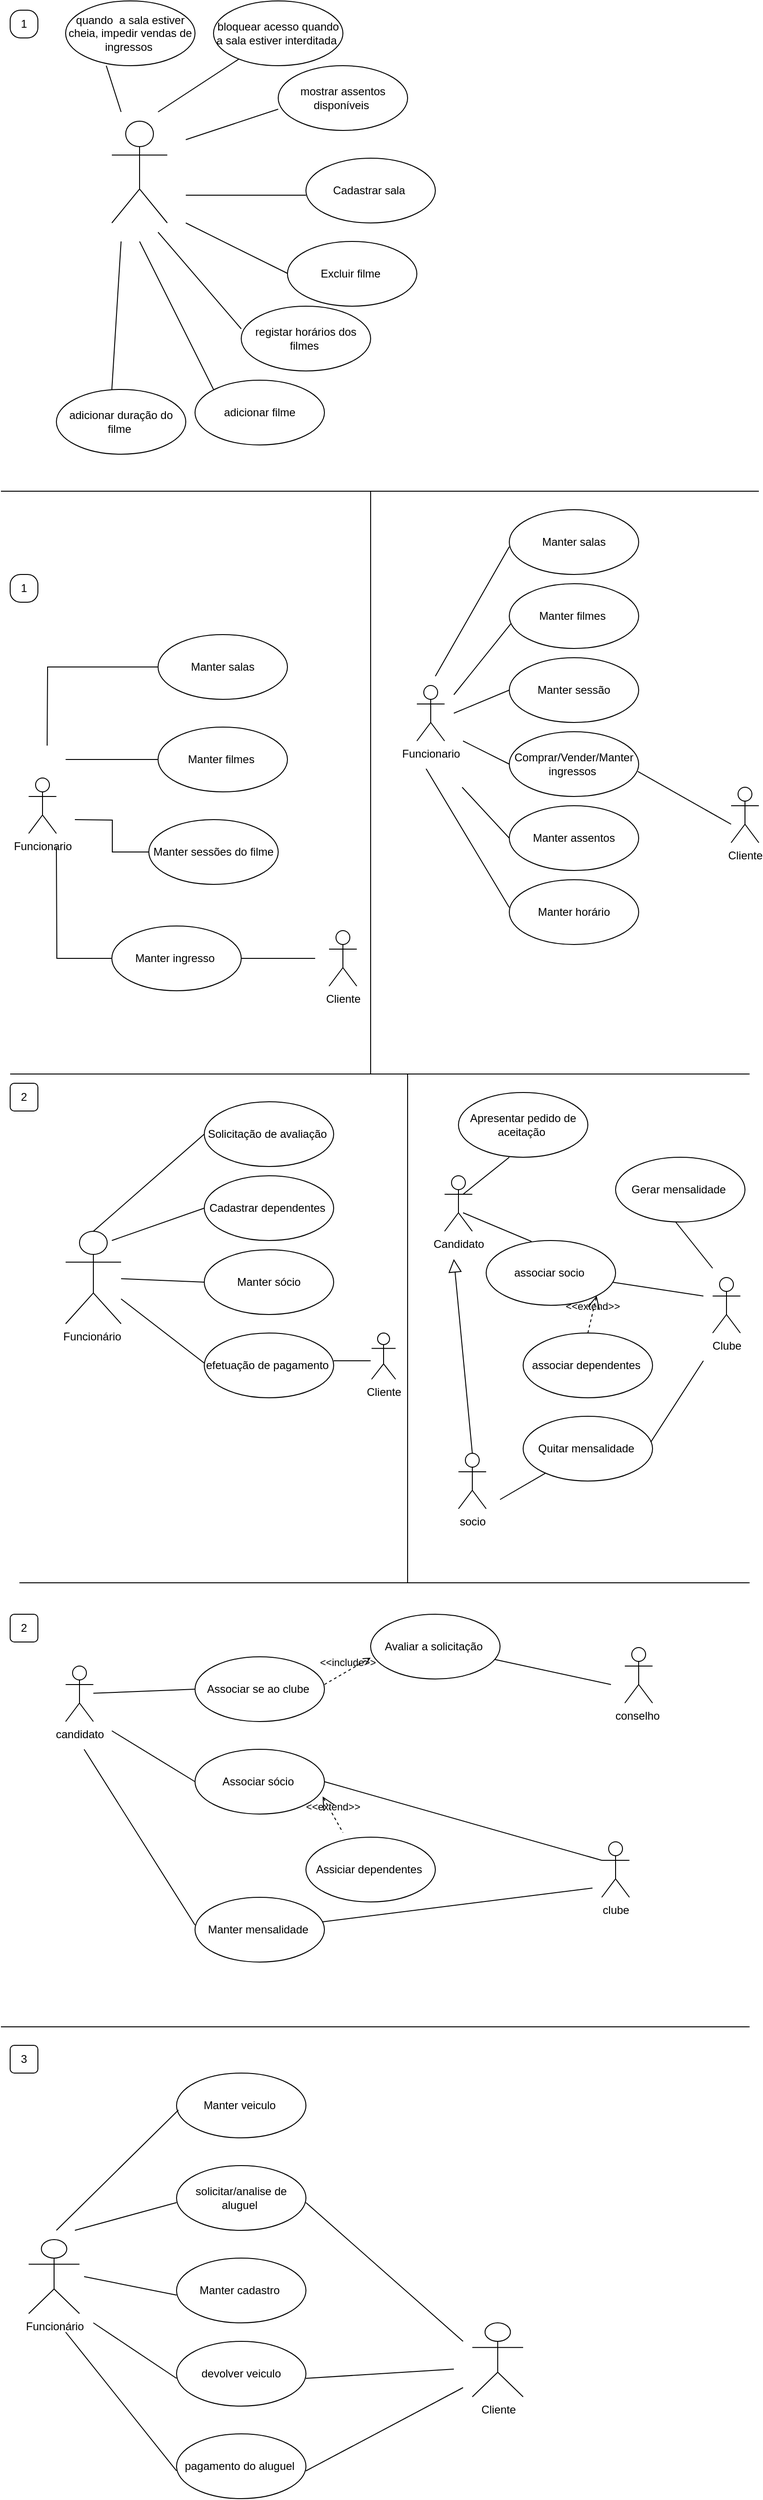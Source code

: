 <mxfile version="21.1.5" type="github">
  <diagram name="Página-1" id="PxHQPA1PcW-Lm_VtNbx7">
    <mxGraphModel dx="1509" dy="838" grid="1" gridSize="10" guides="1" tooltips="1" connect="1" arrows="1" fold="1" page="1" pageScale="1" pageWidth="827" pageHeight="1169" math="0" shadow="0">
      <root>
        <mxCell id="0" />
        <mxCell id="1" parent="0" />
        <mxCell id="2Y6S_l1ipbVj27D60dwM-1" value="" style="shape=umlActor;html=1;verticalLabelPosition=bottom;verticalAlign=top;align=center;" parent="1" vertex="1">
          <mxGeometry x="120" y="140" width="60" height="110" as="geometry" />
        </mxCell>
        <mxCell id="2Y6S_l1ipbVj27D60dwM-2" value="Cadastrar sala&amp;nbsp;" style="ellipse;whiteSpace=wrap;html=1;" parent="1" vertex="1">
          <mxGeometry x="330" y="180" width="140" height="70" as="geometry" />
        </mxCell>
        <mxCell id="2Y6S_l1ipbVj27D60dwM-3" value="mostrar assentos disponíveis&amp;nbsp;" style="ellipse;whiteSpace=wrap;html=1;" parent="1" vertex="1">
          <mxGeometry x="300" y="80" width="140" height="70" as="geometry" />
        </mxCell>
        <mxCell id="2Y6S_l1ipbVj27D60dwM-4" value="bloquear acesso quando a sala estiver interditada&amp;nbsp;" style="ellipse;whiteSpace=wrap;html=1;" parent="1" vertex="1">
          <mxGeometry x="230" y="10" width="140" height="70" as="geometry" />
        </mxCell>
        <mxCell id="2Y6S_l1ipbVj27D60dwM-5" value="adicionar filme" style="ellipse;whiteSpace=wrap;html=1;" parent="1" vertex="1">
          <mxGeometry x="210" y="420" width="140" height="70" as="geometry" />
        </mxCell>
        <mxCell id="2Y6S_l1ipbVj27D60dwM-6" value="Excluir filme&amp;nbsp;" style="ellipse;whiteSpace=wrap;html=1;" parent="1" vertex="1">
          <mxGeometry x="310" y="270" width="140" height="70" as="geometry" />
        </mxCell>
        <mxCell id="2Y6S_l1ipbVj27D60dwM-7" value="quando&amp;nbsp; a sala estiver cheia, impedir vendas de ingressos&amp;nbsp;" style="ellipse;whiteSpace=wrap;html=1;" parent="1" vertex="1">
          <mxGeometry x="70" y="10" width="140" height="70" as="geometry" />
        </mxCell>
        <mxCell id="2Y6S_l1ipbVj27D60dwM-8" value="registar horários dos filmes&amp;nbsp;" style="ellipse;whiteSpace=wrap;html=1;" parent="1" vertex="1">
          <mxGeometry x="260" y="340" width="140" height="70" as="geometry" />
        </mxCell>
        <mxCell id="2Y6S_l1ipbVj27D60dwM-9" value="adicionar duração do filme&amp;nbsp;" style="ellipse;whiteSpace=wrap;html=1;" parent="1" vertex="1">
          <mxGeometry x="60" y="430" width="140" height="70" as="geometry" />
        </mxCell>
        <mxCell id="2Y6S_l1ipbVj27D60dwM-11" value="Funcionario&lt;br&gt;" style="shape=umlActor;html=1;verticalLabelPosition=bottom;verticalAlign=top;align=center;" parent="1" vertex="1">
          <mxGeometry x="30" y="850" width="30" height="60" as="geometry" />
        </mxCell>
        <mxCell id="2Y6S_l1ipbVj27D60dwM-12" value="Cliente" style="shape=umlActor;html=1;verticalLabelPosition=bottom;verticalAlign=top;align=center;" parent="1" vertex="1">
          <mxGeometry x="355" y="1015" width="30" height="60" as="geometry" />
        </mxCell>
        <mxCell id="2Y6S_l1ipbVj27D60dwM-20" style="edgeStyle=orthogonalEdgeStyle;rounded=0;orthogonalLoop=1;jettySize=auto;html=1;endArrow=none;endFill=0;" parent="1" source="2Y6S_l1ipbVj27D60dwM-13" edge="1">
          <mxGeometry relative="1" as="geometry">
            <mxPoint x="50" y="815" as="targetPoint" />
          </mxGeometry>
        </mxCell>
        <mxCell id="2Y6S_l1ipbVj27D60dwM-13" value="Manter salas" style="ellipse;whiteSpace=wrap;html=1;" parent="1" vertex="1">
          <mxGeometry x="170" y="695" width="140" height="70" as="geometry" />
        </mxCell>
        <mxCell id="2Y6S_l1ipbVj27D60dwM-21" style="edgeStyle=orthogonalEdgeStyle;rounded=0;orthogonalLoop=1;jettySize=auto;html=1;endArrow=none;endFill=0;" parent="1" source="2Y6S_l1ipbVj27D60dwM-14" edge="1">
          <mxGeometry relative="1" as="geometry">
            <mxPoint x="70" y="830" as="targetPoint" />
          </mxGeometry>
        </mxCell>
        <mxCell id="2Y6S_l1ipbVj27D60dwM-14" value="Manter filmes&amp;nbsp;" style="ellipse;whiteSpace=wrap;html=1;" parent="1" vertex="1">
          <mxGeometry x="170" y="795" width="140" height="70" as="geometry" />
        </mxCell>
        <mxCell id="2Y6S_l1ipbVj27D60dwM-22" style="edgeStyle=orthogonalEdgeStyle;rounded=0;orthogonalLoop=1;jettySize=auto;html=1;endArrow=none;endFill=0;" parent="1" source="2Y6S_l1ipbVj27D60dwM-15" edge="1">
          <mxGeometry relative="1" as="geometry">
            <mxPoint x="80" y="895" as="targetPoint" />
          </mxGeometry>
        </mxCell>
        <mxCell id="2Y6S_l1ipbVj27D60dwM-15" value="Manter sessões do filme" style="ellipse;whiteSpace=wrap;html=1;" parent="1" vertex="1">
          <mxGeometry x="160" y="895" width="140" height="70" as="geometry" />
        </mxCell>
        <mxCell id="2Y6S_l1ipbVj27D60dwM-19" style="edgeStyle=orthogonalEdgeStyle;rounded=0;orthogonalLoop=1;jettySize=auto;html=1;endArrow=none;endFill=0;" parent="1" source="2Y6S_l1ipbVj27D60dwM-16" edge="1">
          <mxGeometry relative="1" as="geometry">
            <mxPoint x="340" y="1045" as="targetPoint" />
          </mxGeometry>
        </mxCell>
        <mxCell id="2Y6S_l1ipbVj27D60dwM-23" style="edgeStyle=orthogonalEdgeStyle;rounded=0;orthogonalLoop=1;jettySize=auto;html=1;endArrow=none;endFill=0;" parent="1" source="2Y6S_l1ipbVj27D60dwM-16" edge="1">
          <mxGeometry relative="1" as="geometry">
            <mxPoint x="60" y="925" as="targetPoint" />
          </mxGeometry>
        </mxCell>
        <mxCell id="2Y6S_l1ipbVj27D60dwM-16" value="Manter ingresso&amp;nbsp;" style="ellipse;whiteSpace=wrap;html=1;" parent="1" vertex="1">
          <mxGeometry x="120" y="1010" width="140" height="70" as="geometry" />
        </mxCell>
        <mxCell id="2Y6S_l1ipbVj27D60dwM-25" value="Manter sessão" style="ellipse;whiteSpace=wrap;html=1;" parent="1" vertex="1">
          <mxGeometry x="550" y="720" width="140" height="70" as="geometry" />
        </mxCell>
        <mxCell id="2Y6S_l1ipbVj27D60dwM-26" value="Manter salas" style="ellipse;whiteSpace=wrap;html=1;" parent="1" vertex="1">
          <mxGeometry x="550" y="560" width="140" height="70" as="geometry" />
        </mxCell>
        <mxCell id="2Y6S_l1ipbVj27D60dwM-27" value="Manter filmes&amp;nbsp;" style="ellipse;whiteSpace=wrap;html=1;" parent="1" vertex="1">
          <mxGeometry x="550" y="640" width="140" height="70" as="geometry" />
        </mxCell>
        <mxCell id="2Y6S_l1ipbVj27D60dwM-28" value="Manter horário" style="ellipse;whiteSpace=wrap;html=1;" parent="1" vertex="1">
          <mxGeometry x="550" y="960" width="140" height="70" as="geometry" />
        </mxCell>
        <mxCell id="2Y6S_l1ipbVj27D60dwM-29" value="Manter assentos" style="ellipse;whiteSpace=wrap;html=1;" parent="1" vertex="1">
          <mxGeometry x="550" y="880" width="140" height="70" as="geometry" />
        </mxCell>
        <mxCell id="2Y6S_l1ipbVj27D60dwM-30" value="Comprar/Vender/Manter ingressos&amp;nbsp;" style="ellipse;whiteSpace=wrap;html=1;" parent="1" vertex="1">
          <mxGeometry x="550" y="800" width="140" height="70" as="geometry" />
        </mxCell>
        <mxCell id="2Y6S_l1ipbVj27D60dwM-31" value="Funcionario&lt;br&gt;" style="shape=umlActor;html=1;verticalLabelPosition=bottom;verticalAlign=top;align=center;" parent="1" vertex="1">
          <mxGeometry x="450" y="750" width="30" height="60" as="geometry" />
        </mxCell>
        <mxCell id="2Y6S_l1ipbVj27D60dwM-32" value="Cliente" style="shape=umlActor;html=1;verticalLabelPosition=bottom;verticalAlign=top;align=center;" parent="1" vertex="1">
          <mxGeometry x="790" y="860" width="30" height="60" as="geometry" />
        </mxCell>
        <mxCell id="2Y6S_l1ipbVj27D60dwM-33" value="" style="edgeStyle=none;html=1;endArrow=none;verticalAlign=bottom;rounded=0;" parent="1" edge="1">
          <mxGeometry width="160" relative="1" as="geometry">
            <mxPoint x="470" y="740" as="sourcePoint" />
            <mxPoint x="550" y="600" as="targetPoint" />
          </mxGeometry>
        </mxCell>
        <mxCell id="2Y6S_l1ipbVj27D60dwM-34" value="" style="edgeStyle=none;html=1;endArrow=none;verticalAlign=bottom;rounded=0;entryX=0;entryY=0.5;entryDx=0;entryDy=0;" parent="1" target="2Y6S_l1ipbVj27D60dwM-25" edge="1">
          <mxGeometry width="160" relative="1" as="geometry">
            <mxPoint x="490" y="780" as="sourcePoint" />
            <mxPoint x="534" y="780" as="targetPoint" />
          </mxGeometry>
        </mxCell>
        <mxCell id="2Y6S_l1ipbVj27D60dwM-35" value="" style="edgeStyle=none;html=1;endArrow=none;verticalAlign=bottom;rounded=0;entryX=0;entryY=0.5;entryDx=0;entryDy=0;" parent="1" target="2Y6S_l1ipbVj27D60dwM-29" edge="1">
          <mxGeometry width="160" relative="1" as="geometry">
            <mxPoint x="499" y="860" as="sourcePoint" />
            <mxPoint x="560" y="910" as="targetPoint" />
            <Array as="points" />
          </mxGeometry>
        </mxCell>
        <mxCell id="2Y6S_l1ipbVj27D60dwM-36" value="" style="edgeStyle=none;html=1;endArrow=none;verticalAlign=bottom;rounded=0;entryX=0.014;entryY=0.614;entryDx=0;entryDy=0;entryPerimeter=0;" parent="1" target="2Y6S_l1ipbVj27D60dwM-27" edge="1">
          <mxGeometry width="160" relative="1" as="geometry">
            <mxPoint x="490" y="760" as="sourcePoint" />
            <mxPoint x="580" y="630" as="targetPoint" />
          </mxGeometry>
        </mxCell>
        <mxCell id="2Y6S_l1ipbVj27D60dwM-37" value="" style="edgeStyle=none;html=1;endArrow=none;verticalAlign=bottom;rounded=0;entryX=0;entryY=0.5;entryDx=0;entryDy=0;" parent="1" target="2Y6S_l1ipbVj27D60dwM-30" edge="1">
          <mxGeometry width="160" relative="1" as="geometry">
            <mxPoint x="500" y="810" as="sourcePoint" />
            <mxPoint x="590" y="640" as="targetPoint" />
            <Array as="points" />
          </mxGeometry>
        </mxCell>
        <mxCell id="2Y6S_l1ipbVj27D60dwM-38" value="" style="edgeStyle=none;html=1;endArrow=none;verticalAlign=bottom;rounded=0;" parent="1" edge="1">
          <mxGeometry width="160" relative="1" as="geometry">
            <mxPoint x="460" y="840" as="sourcePoint" />
            <mxPoint x="550" y="990" as="targetPoint" />
          </mxGeometry>
        </mxCell>
        <mxCell id="2Y6S_l1ipbVj27D60dwM-39" value="" style="edgeStyle=none;html=1;endArrow=none;verticalAlign=bottom;rounded=0;exitX=0.993;exitY=0.614;exitDx=0;exitDy=0;exitPerimeter=0;" parent="1" source="2Y6S_l1ipbVj27D60dwM-30" edge="1">
          <mxGeometry width="160" relative="1" as="geometry">
            <mxPoint x="710" y="1040" as="sourcePoint" />
            <mxPoint x="790" y="900" as="targetPoint" />
          </mxGeometry>
        </mxCell>
        <mxCell id="2Y6S_l1ipbVj27D60dwM-41" value="" style="edgeStyle=none;html=1;endArrow=none;verticalAlign=bottom;rounded=0;exitX=0.314;exitY=1;exitDx=0;exitDy=0;exitPerimeter=0;" parent="1" source="2Y6S_l1ipbVj27D60dwM-7" edge="1">
          <mxGeometry width="160" relative="1" as="geometry">
            <mxPoint x="-40" y="140" as="sourcePoint" />
            <mxPoint x="130" y="130" as="targetPoint" />
          </mxGeometry>
        </mxCell>
        <mxCell id="2Y6S_l1ipbVj27D60dwM-43" value="" style="edgeStyle=none;html=1;endArrow=none;verticalAlign=bottom;rounded=0;" parent="1" target="2Y6S_l1ipbVj27D60dwM-4" edge="1">
          <mxGeometry width="160" relative="1" as="geometry">
            <mxPoint x="170" y="130" as="sourcePoint" />
            <mxPoint x="310" y="80" as="targetPoint" />
          </mxGeometry>
        </mxCell>
        <mxCell id="2Y6S_l1ipbVj27D60dwM-44" value="" style="edgeStyle=none;html=1;endArrow=none;verticalAlign=bottom;rounded=0;entryX=0;entryY=0.671;entryDx=0;entryDy=0;entryPerimeter=0;" parent="1" target="2Y6S_l1ipbVj27D60dwM-3" edge="1">
          <mxGeometry width="160" relative="1" as="geometry">
            <mxPoint x="200" y="160" as="sourcePoint" />
            <mxPoint x="300" y="120" as="targetPoint" />
          </mxGeometry>
        </mxCell>
        <mxCell id="2Y6S_l1ipbVj27D60dwM-45" value="" style="edgeStyle=none;html=1;endArrow=none;verticalAlign=bottom;rounded=0;entryX=0;entryY=0.671;entryDx=0;entryDy=0;entryPerimeter=0;" parent="1" edge="1">
          <mxGeometry width="160" relative="1" as="geometry">
            <mxPoint x="200" y="220" as="sourcePoint" />
            <mxPoint x="330" y="220" as="targetPoint" />
          </mxGeometry>
        </mxCell>
        <mxCell id="2Y6S_l1ipbVj27D60dwM-46" value="" style="edgeStyle=none;html=1;endArrow=none;verticalAlign=bottom;rounded=0;entryX=0;entryY=0.671;entryDx=0;entryDy=0;entryPerimeter=0;" parent="1" edge="1">
          <mxGeometry width="160" relative="1" as="geometry">
            <mxPoint x="200" y="250" as="sourcePoint" />
            <mxPoint x="310" y="304.5" as="targetPoint" />
          </mxGeometry>
        </mxCell>
        <mxCell id="2Y6S_l1ipbVj27D60dwM-47" value="" style="edgeStyle=none;html=1;endArrow=none;verticalAlign=bottom;rounded=0;entryX=0;entryY=0.671;entryDx=0;entryDy=0;entryPerimeter=0;" parent="1" edge="1">
          <mxGeometry width="160" relative="1" as="geometry">
            <mxPoint x="170" y="260" as="sourcePoint" />
            <mxPoint x="260" y="364.5" as="targetPoint" />
          </mxGeometry>
        </mxCell>
        <mxCell id="2Y6S_l1ipbVj27D60dwM-48" value="" style="edgeStyle=none;html=1;endArrow=none;verticalAlign=bottom;rounded=0;entryX=0;entryY=0.671;entryDx=0;entryDy=0;entryPerimeter=0;" parent="1" edge="1">
          <mxGeometry width="160" relative="1" as="geometry">
            <mxPoint x="150" y="270" as="sourcePoint" />
            <mxPoint x="230" y="430" as="targetPoint" />
          </mxGeometry>
        </mxCell>
        <mxCell id="2Y6S_l1ipbVj27D60dwM-49" value="" style="edgeStyle=none;html=1;endArrow=none;verticalAlign=bottom;rounded=0;entryX=0;entryY=0.671;entryDx=0;entryDy=0;entryPerimeter=0;" parent="1" edge="1">
          <mxGeometry width="160" relative="1" as="geometry">
            <mxPoint x="130" y="270" as="sourcePoint" />
            <mxPoint x="120" y="430" as="targetPoint" />
          </mxGeometry>
        </mxCell>
        <mxCell id="ppIVRf_82uOVk4r5gdEc-1" value="Funcionário&amp;nbsp;" style="shape=umlActor;html=1;verticalLabelPosition=bottom;verticalAlign=top;align=center;" vertex="1" parent="1">
          <mxGeometry x="70" y="1340" width="60" height="100" as="geometry" />
        </mxCell>
        <mxCell id="ppIVRf_82uOVk4r5gdEc-2" value="Solicitação de avaliação&amp;nbsp;" style="ellipse;whiteSpace=wrap;html=1;" vertex="1" parent="1">
          <mxGeometry x="220" y="1200" width="140" height="70" as="geometry" />
        </mxCell>
        <mxCell id="ppIVRf_82uOVk4r5gdEc-3" value="Cadastrar dependentes&amp;nbsp;" style="ellipse;whiteSpace=wrap;html=1;" vertex="1" parent="1">
          <mxGeometry x="220" y="1280" width="140" height="70" as="geometry" />
        </mxCell>
        <mxCell id="ppIVRf_82uOVk4r5gdEc-4" value="efetuação de pagamento&amp;nbsp;" style="ellipse;whiteSpace=wrap;html=1;" vertex="1" parent="1">
          <mxGeometry x="220" y="1450" width="140" height="70" as="geometry" />
        </mxCell>
        <mxCell id="ppIVRf_82uOVk4r5gdEc-5" value="Manter sócio" style="ellipse;whiteSpace=wrap;html=1;" vertex="1" parent="1">
          <mxGeometry x="220" y="1360" width="140" height="70" as="geometry" />
        </mxCell>
        <mxCell id="ppIVRf_82uOVk4r5gdEc-6" value="" style="edgeStyle=none;html=1;endArrow=none;verticalAlign=bottom;rounded=0;entryX=0.5;entryY=0;entryDx=0;entryDy=0;exitX=0;exitY=0.5;exitDx=0;exitDy=0;entryPerimeter=0;" edge="1" parent="1" source="ppIVRf_82uOVk4r5gdEc-2" target="ppIVRf_82uOVk4r5gdEc-1">
          <mxGeometry width="160" relative="1" as="geometry">
            <mxPoint x="140" y="1280" as="sourcePoint" />
            <mxPoint x="191" y="1335" as="targetPoint" />
            <Array as="points" />
          </mxGeometry>
        </mxCell>
        <mxCell id="ppIVRf_82uOVk4r5gdEc-7" value="" style="edgeStyle=none;html=1;endArrow=none;verticalAlign=bottom;rounded=0;exitX=0;exitY=0.5;exitDx=0;exitDy=0;" edge="1" parent="1" source="ppIVRf_82uOVk4r5gdEc-3">
          <mxGeometry width="160" relative="1" as="geometry">
            <mxPoint x="230" y="1245" as="sourcePoint" />
            <mxPoint x="120" y="1350" as="targetPoint" />
            <Array as="points" />
          </mxGeometry>
        </mxCell>
        <mxCell id="ppIVRf_82uOVk4r5gdEc-8" value="" style="edgeStyle=none;html=1;endArrow=none;verticalAlign=bottom;rounded=0;exitX=0;exitY=0.5;exitDx=0;exitDy=0;" edge="1" parent="1" target="ppIVRf_82uOVk4r5gdEc-1">
          <mxGeometry width="160" relative="1" as="geometry">
            <mxPoint x="220" y="1395" as="sourcePoint" />
            <mxPoint x="110" y="1430" as="targetPoint" />
            <Array as="points" />
          </mxGeometry>
        </mxCell>
        <mxCell id="ppIVRf_82uOVk4r5gdEc-9" value="" style="edgeStyle=none;html=1;endArrow=none;verticalAlign=bottom;rounded=0;exitX=0;exitY=0.5;exitDx=0;exitDy=0;" edge="1" parent="1" target="ppIVRf_82uOVk4r5gdEc-1">
          <mxGeometry width="160" relative="1" as="geometry">
            <mxPoint x="220" y="1482.5" as="sourcePoint" />
            <mxPoint x="110" y="1487.5" as="targetPoint" />
            <Array as="points" />
          </mxGeometry>
        </mxCell>
        <mxCell id="ppIVRf_82uOVk4r5gdEc-10" value="Cliente" style="shape=umlActor;html=1;verticalLabelPosition=bottom;verticalAlign=top;align=center;" vertex="1" parent="1">
          <mxGeometry x="401" y="1450" width="26" height="50" as="geometry" />
        </mxCell>
        <mxCell id="ppIVRf_82uOVk4r5gdEc-13" value="" style="edgeStyle=none;html=1;endArrow=none;verticalAlign=bottom;rounded=0;" edge="1" parent="1">
          <mxGeometry width="160" relative="1" as="geometry">
            <mxPoint x="400" y="1480" as="sourcePoint" />
            <mxPoint x="360" y="1480" as="targetPoint" />
            <Array as="points" />
          </mxGeometry>
        </mxCell>
        <mxCell id="ppIVRf_82uOVk4r5gdEc-16" value="2" style="rounded=1;whiteSpace=wrap;html=1;" vertex="1" parent="1">
          <mxGeometry x="10" y="1180" width="30" height="30" as="geometry" />
        </mxCell>
        <mxCell id="ppIVRf_82uOVk4r5gdEc-17" value="1" style="rounded=1;whiteSpace=wrap;html=1;arcSize=37;" vertex="1" parent="1">
          <mxGeometry x="10" y="630" width="30" height="30" as="geometry" />
        </mxCell>
        <mxCell id="ppIVRf_82uOVk4r5gdEc-33" value="Apresentar pedido de aceitação&amp;nbsp;" style="ellipse;whiteSpace=wrap;html=1;" vertex="1" parent="1">
          <mxGeometry x="495" y="1190" width="140" height="70" as="geometry" />
        </mxCell>
        <mxCell id="ppIVRf_82uOVk4r5gdEc-34" value="Quitar mensalidade&amp;nbsp;" style="ellipse;whiteSpace=wrap;html=1;" vertex="1" parent="1">
          <mxGeometry x="565" y="1540" width="140" height="70" as="geometry" />
        </mxCell>
        <mxCell id="ppIVRf_82uOVk4r5gdEc-35" value="associar socio&amp;nbsp;" style="ellipse;whiteSpace=wrap;html=1;" vertex="1" parent="1">
          <mxGeometry x="525" y="1350" width="140" height="70" as="geometry" />
        </mxCell>
        <mxCell id="ppIVRf_82uOVk4r5gdEc-36" value="Gerar mensalidade&amp;nbsp;" style="ellipse;whiteSpace=wrap;html=1;" vertex="1" parent="1">
          <mxGeometry x="665" y="1260" width="140" height="70" as="geometry" />
        </mxCell>
        <mxCell id="ppIVRf_82uOVk4r5gdEc-37" value="associar dependentes&amp;nbsp;" style="ellipse;whiteSpace=wrap;html=1;" vertex="1" parent="1">
          <mxGeometry x="565" y="1450" width="140" height="70" as="geometry" />
        </mxCell>
        <mxCell id="ppIVRf_82uOVk4r5gdEc-38" value="&amp;lt;&amp;lt;extend&amp;gt;&amp;gt;" style="edgeStyle=none;html=1;startArrow=open;endArrow=none;startSize=12;verticalAlign=bottom;dashed=1;labelBackgroundColor=none;rounded=0;entryX=0.5;entryY=0;entryDx=0;entryDy=0;exitX=1;exitY=1;exitDx=0;exitDy=0;" edge="1" parent="1" source="ppIVRf_82uOVk4r5gdEc-35" target="ppIVRf_82uOVk4r5gdEc-37">
          <mxGeometry width="160" relative="1" as="geometry">
            <mxPoint x="660" y="1420" as="sourcePoint" />
            <mxPoint x="820" y="1420" as="targetPoint" />
          </mxGeometry>
        </mxCell>
        <mxCell id="ppIVRf_82uOVk4r5gdEc-39" value="Clube" style="shape=umlActor;html=1;verticalLabelPosition=bottom;verticalAlign=top;align=center;" vertex="1" parent="1">
          <mxGeometry x="770" y="1390" width="30" height="60" as="geometry" />
        </mxCell>
        <mxCell id="ppIVRf_82uOVk4r5gdEc-42" value="" style="edgeStyle=none;html=1;endArrow=none;verticalAlign=bottom;rounded=0;" edge="1" parent="1">
          <mxGeometry width="160" relative="1" as="geometry">
            <mxPoint x="730" y="1330" as="sourcePoint" />
            <mxPoint x="770" y="1380" as="targetPoint" />
          </mxGeometry>
        </mxCell>
        <mxCell id="ppIVRf_82uOVk4r5gdEc-43" value="" style="edgeStyle=none;html=1;endArrow=none;verticalAlign=bottom;rounded=0;" edge="1" parent="1" source="ppIVRf_82uOVk4r5gdEc-35">
          <mxGeometry width="160" relative="1" as="geometry">
            <mxPoint x="665" y="1385" as="sourcePoint" />
            <mxPoint x="760" y="1410" as="targetPoint" />
          </mxGeometry>
        </mxCell>
        <mxCell id="ppIVRf_82uOVk4r5gdEc-44" value="" style="edgeStyle=none;html=1;endArrow=none;verticalAlign=bottom;rounded=0;exitX=0.986;exitY=0.4;exitDx=0;exitDy=0;exitPerimeter=0;" edge="1" parent="1" source="ppIVRf_82uOVk4r5gdEc-34">
          <mxGeometry width="160" relative="1" as="geometry">
            <mxPoint x="710" y="1570" as="sourcePoint" />
            <mxPoint x="760" y="1480" as="targetPoint" />
          </mxGeometry>
        </mxCell>
        <mxCell id="ppIVRf_82uOVk4r5gdEc-45" value="Candidato" style="shape=umlActor;html=1;verticalLabelPosition=bottom;verticalAlign=top;align=center;" vertex="1" parent="1">
          <mxGeometry x="480" y="1280" width="30" height="60" as="geometry" />
        </mxCell>
        <mxCell id="ppIVRf_82uOVk4r5gdEc-46" value="" style="edgeStyle=none;html=1;endArrow=none;verticalAlign=bottom;rounded=0;" edge="1" parent="1">
          <mxGeometry width="160" relative="1" as="geometry">
            <mxPoint x="550" y="1260" as="sourcePoint" />
            <mxPoint x="500" y="1300" as="targetPoint" />
          </mxGeometry>
        </mxCell>
        <mxCell id="ppIVRf_82uOVk4r5gdEc-47" value="" style="edgeStyle=none;html=1;endArrow=none;verticalAlign=bottom;rounded=0;entryX=0.35;entryY=0.014;entryDx=0;entryDy=0;entryPerimeter=0;" edge="1" parent="1" target="ppIVRf_82uOVk4r5gdEc-35">
          <mxGeometry width="160" relative="1" as="geometry">
            <mxPoint x="500" y="1320" as="sourcePoint" />
            <mxPoint x="660" y="1320" as="targetPoint" />
          </mxGeometry>
        </mxCell>
        <mxCell id="ppIVRf_82uOVk4r5gdEc-48" value="socio" style="shape=umlActor;html=1;verticalLabelPosition=bottom;verticalAlign=top;align=center;" vertex="1" parent="1">
          <mxGeometry x="495" y="1580" width="30" height="60" as="geometry" />
        </mxCell>
        <mxCell id="ppIVRf_82uOVk4r5gdEc-49" value="" style="edgeStyle=none;html=1;endArrow=block;endFill=0;endSize=12;verticalAlign=bottom;rounded=0;" edge="1" parent="1">
          <mxGeometry width="160" relative="1" as="geometry">
            <mxPoint x="510" y="1580" as="sourcePoint" />
            <mxPoint x="490" y="1370" as="targetPoint" />
          </mxGeometry>
        </mxCell>
        <mxCell id="ppIVRf_82uOVk4r5gdEc-50" value="" style="edgeStyle=none;html=1;endArrow=none;verticalAlign=bottom;rounded=0;" edge="1" parent="1" target="ppIVRf_82uOVk4r5gdEc-34">
          <mxGeometry width="160" relative="1" as="geometry">
            <mxPoint x="540" y="1630" as="sourcePoint" />
            <mxPoint x="700" y="1630" as="targetPoint" />
          </mxGeometry>
        </mxCell>
        <mxCell id="ppIVRf_82uOVk4r5gdEc-78" value="candidato" style="shape=umlActor;html=1;verticalLabelPosition=bottom;verticalAlign=top;align=center;" vertex="1" parent="1">
          <mxGeometry x="70" y="1810" width="30" height="60" as="geometry" />
        </mxCell>
        <mxCell id="ppIVRf_82uOVk4r5gdEc-79" value="Associar se ao clube&amp;nbsp;" style="ellipse;whiteSpace=wrap;html=1;" vertex="1" parent="1">
          <mxGeometry x="210" y="1800" width="140" height="70" as="geometry" />
        </mxCell>
        <mxCell id="ppIVRf_82uOVk4r5gdEc-80" value="Associar sócio&amp;nbsp;" style="ellipse;whiteSpace=wrap;html=1;" vertex="1" parent="1">
          <mxGeometry x="210" y="1900" width="140" height="70" as="geometry" />
        </mxCell>
        <mxCell id="ppIVRf_82uOVk4r5gdEc-81" value="Assiciar dependentes&amp;nbsp;" style="ellipse;whiteSpace=wrap;html=1;" vertex="1" parent="1">
          <mxGeometry x="330" y="1995" width="140" height="70" as="geometry" />
        </mxCell>
        <mxCell id="ppIVRf_82uOVk4r5gdEc-82" value="Manter mensalidade&amp;nbsp;" style="ellipse;whiteSpace=wrap;html=1;" vertex="1" parent="1">
          <mxGeometry x="210" y="2060" width="140" height="70" as="geometry" />
        </mxCell>
        <mxCell id="ppIVRf_82uOVk4r5gdEc-83" value="Avaliar a solicitação&amp;nbsp;" style="ellipse;whiteSpace=wrap;html=1;" vertex="1" parent="1">
          <mxGeometry x="400" y="1754" width="140" height="70" as="geometry" />
        </mxCell>
        <mxCell id="ppIVRf_82uOVk4r5gdEc-84" value="conselho&amp;nbsp;" style="shape=umlActor;html=1;verticalLabelPosition=bottom;verticalAlign=top;align=center;" vertex="1" parent="1">
          <mxGeometry x="675" y="1790" width="30" height="60" as="geometry" />
        </mxCell>
        <mxCell id="ppIVRf_82uOVk4r5gdEc-85" value="clube" style="shape=umlActor;html=1;verticalLabelPosition=bottom;verticalAlign=top;align=center;" vertex="1" parent="1">
          <mxGeometry x="650" y="2000" width="30" height="60" as="geometry" />
        </mxCell>
        <mxCell id="ppIVRf_82uOVk4r5gdEc-86" value="" style="edgeStyle=none;html=1;endArrow=none;verticalAlign=bottom;rounded=0;entryX=0;entryY=0.5;entryDx=0;entryDy=0;" edge="1" parent="1" source="ppIVRf_82uOVk4r5gdEc-78" target="ppIVRf_82uOVk4r5gdEc-79">
          <mxGeometry width="160" relative="1" as="geometry">
            <mxPoint x="80" y="1940" as="sourcePoint" />
            <mxPoint x="240" y="1940" as="targetPoint" />
          </mxGeometry>
        </mxCell>
        <mxCell id="ppIVRf_82uOVk4r5gdEc-87" value="" style="edgeStyle=none;html=1;endArrow=none;verticalAlign=bottom;rounded=0;entryX=0;entryY=0.5;entryDx=0;entryDy=0;" edge="1" parent="1" target="ppIVRf_82uOVk4r5gdEc-80">
          <mxGeometry width="160" relative="1" as="geometry">
            <mxPoint x="120" y="1880" as="sourcePoint" />
            <mxPoint x="220" y="1960" as="targetPoint" />
          </mxGeometry>
        </mxCell>
        <mxCell id="ppIVRf_82uOVk4r5gdEc-88" value="" style="edgeStyle=none;html=1;endArrow=none;verticalAlign=bottom;rounded=0;" edge="1" parent="1">
          <mxGeometry width="160" relative="1" as="geometry">
            <mxPoint x="90" y="1900" as="sourcePoint" />
            <mxPoint x="210" y="2090" as="targetPoint" />
          </mxGeometry>
        </mxCell>
        <mxCell id="ppIVRf_82uOVk4r5gdEc-89" value="&amp;lt;&amp;lt;extend&amp;gt;&amp;gt;" style="edgeStyle=none;html=1;startArrow=open;endArrow=none;startSize=12;verticalAlign=bottom;dashed=1;labelBackgroundColor=none;rounded=0;exitX=0.986;exitY=0.729;exitDx=0;exitDy=0;exitPerimeter=0;" edge="1" parent="1" source="ppIVRf_82uOVk4r5gdEc-80">
          <mxGeometry width="160" relative="1" as="geometry">
            <mxPoint x="330" y="2030" as="sourcePoint" />
            <mxPoint x="370" y="1990" as="targetPoint" />
          </mxGeometry>
        </mxCell>
        <mxCell id="ppIVRf_82uOVk4r5gdEc-90" value="&amp;lt;&amp;lt;include&amp;gt;&amp;gt;" style="edgeStyle=none;html=1;endArrow=open;verticalAlign=bottom;dashed=1;labelBackgroundColor=none;rounded=0;entryX=0;entryY=0.671;entryDx=0;entryDy=0;entryPerimeter=0;" edge="1" parent="1" target="ppIVRf_82uOVk4r5gdEc-83">
          <mxGeometry width="160" relative="1" as="geometry">
            <mxPoint x="350" y="1830" as="sourcePoint" />
            <mxPoint x="510" y="1830" as="targetPoint" />
          </mxGeometry>
        </mxCell>
        <mxCell id="ppIVRf_82uOVk4r5gdEc-91" value="" style="edgeStyle=none;html=1;endArrow=none;verticalAlign=bottom;rounded=0;" edge="1" parent="1" source="ppIVRf_82uOVk4r5gdEc-83">
          <mxGeometry width="160" relative="1" as="geometry">
            <mxPoint x="540" y="1789" as="sourcePoint" />
            <mxPoint x="660" y="1830" as="targetPoint" />
          </mxGeometry>
        </mxCell>
        <mxCell id="ppIVRf_82uOVk4r5gdEc-92" value="" style="edgeStyle=none;html=1;endArrow=none;verticalAlign=bottom;rounded=0;entryX=0;entryY=0.333;entryDx=0;entryDy=0;entryPerimeter=0;exitX=1;exitY=0.5;exitDx=0;exitDy=0;" edge="1" parent="1" source="ppIVRf_82uOVk4r5gdEc-80" target="ppIVRf_82uOVk4r5gdEc-85">
          <mxGeometry width="160" relative="1" as="geometry">
            <mxPoint x="360" y="1960" as="sourcePoint" />
            <mxPoint x="520" y="1960" as="targetPoint" />
          </mxGeometry>
        </mxCell>
        <mxCell id="ppIVRf_82uOVk4r5gdEc-93" value="" style="edgeStyle=none;html=1;endArrow=none;verticalAlign=bottom;rounded=0;" edge="1" parent="1" source="ppIVRf_82uOVk4r5gdEc-82">
          <mxGeometry width="160" relative="1" as="geometry">
            <mxPoint x="350" y="2095" as="sourcePoint" />
            <mxPoint x="640" y="2050" as="targetPoint" />
          </mxGeometry>
        </mxCell>
        <mxCell id="ppIVRf_82uOVk4r5gdEc-94" value="" style="edgeStyle=none;html=1;endArrow=none;verticalAlign=bottom;rounded=0;" edge="1" parent="1">
          <mxGeometry width="160" relative="1" as="geometry">
            <mxPoint x="440" y="1720" as="sourcePoint" />
            <mxPoint x="440" y="1170" as="targetPoint" />
          </mxGeometry>
        </mxCell>
        <mxCell id="ppIVRf_82uOVk4r5gdEc-97" value="" style="edgeStyle=none;html=1;endArrow=none;verticalAlign=bottom;rounded=0;" edge="1" parent="1">
          <mxGeometry width="160" relative="1" as="geometry">
            <mxPoint x="20" y="1720" as="sourcePoint" />
            <mxPoint x="810" y="1720" as="targetPoint" />
          </mxGeometry>
        </mxCell>
        <mxCell id="ppIVRf_82uOVk4r5gdEc-98" value="" style="edgeStyle=none;html=1;endArrow=none;verticalAlign=bottom;rounded=0;" edge="1" parent="1">
          <mxGeometry width="160" relative="1" as="geometry">
            <mxPoint x="10" y="1170" as="sourcePoint" />
            <mxPoint x="810" y="1170" as="targetPoint" />
          </mxGeometry>
        </mxCell>
        <mxCell id="ppIVRf_82uOVk4r5gdEc-125" value="Funcionário" style="shape=umlActor;html=1;verticalLabelPosition=bottom;verticalAlign=top;align=center;" vertex="1" parent="1">
          <mxGeometry x="30" y="2430" width="55" height="80" as="geometry" />
        </mxCell>
        <mxCell id="ppIVRf_82uOVk4r5gdEc-126" value="Manter veiculo&amp;nbsp;" style="ellipse;whiteSpace=wrap;html=1;" vertex="1" parent="1">
          <mxGeometry x="190" y="2250" width="140" height="70" as="geometry" />
        </mxCell>
        <mxCell id="ppIVRf_82uOVk4r5gdEc-127" value="solicitar/analise de aluguel&amp;nbsp;" style="ellipse;whiteSpace=wrap;html=1;" vertex="1" parent="1">
          <mxGeometry x="190" y="2350" width="140" height="70" as="geometry" />
        </mxCell>
        <mxCell id="ppIVRf_82uOVk4r5gdEc-128" value="Manter cadastro&amp;nbsp;" style="ellipse;whiteSpace=wrap;html=1;" vertex="1" parent="1">
          <mxGeometry x="190" y="2450" width="140" height="70" as="geometry" />
        </mxCell>
        <mxCell id="ppIVRf_82uOVk4r5gdEc-129" value="devolver veiculo" style="ellipse;whiteSpace=wrap;html=1;" vertex="1" parent="1">
          <mxGeometry x="190" y="2540" width="140" height="70" as="geometry" />
        </mxCell>
        <mxCell id="ppIVRf_82uOVk4r5gdEc-130" value="pagamento do aluguel&amp;nbsp;" style="ellipse;whiteSpace=wrap;html=1;" vertex="1" parent="1">
          <mxGeometry x="190" y="2640" width="140" height="70" as="geometry" />
        </mxCell>
        <mxCell id="ppIVRf_82uOVk4r5gdEc-131" value="Cliente" style="shape=umlActor;html=1;verticalLabelPosition=bottom;verticalAlign=top;align=center;" vertex="1" parent="1">
          <mxGeometry x="510" y="2520" width="55" height="80" as="geometry" />
        </mxCell>
        <mxCell id="ppIVRf_82uOVk4r5gdEc-132" value="" style="edgeStyle=none;html=1;endArrow=none;verticalAlign=bottom;rounded=0;" edge="1" parent="1">
          <mxGeometry width="160" relative="1" as="geometry">
            <mxPoint x="80" y="2420" as="sourcePoint" />
            <mxPoint x="190" y="2390" as="targetPoint" />
          </mxGeometry>
        </mxCell>
        <mxCell id="ppIVRf_82uOVk4r5gdEc-133" value="" style="edgeStyle=none;html=1;endArrow=none;verticalAlign=bottom;rounded=0;" edge="1" parent="1">
          <mxGeometry width="160" relative="1" as="geometry">
            <mxPoint x="60" y="2420" as="sourcePoint" />
            <mxPoint x="192" y="2290" as="targetPoint" />
          </mxGeometry>
        </mxCell>
        <mxCell id="ppIVRf_82uOVk4r5gdEc-134" value="" style="edgeStyle=none;html=1;endArrow=none;verticalAlign=bottom;rounded=0;" edge="1" parent="1">
          <mxGeometry width="160" relative="1" as="geometry">
            <mxPoint x="70" y="2530" as="sourcePoint" />
            <mxPoint x="190" y="2680" as="targetPoint" />
          </mxGeometry>
        </mxCell>
        <mxCell id="ppIVRf_82uOVk4r5gdEc-135" value="" style="edgeStyle=none;html=1;endArrow=none;verticalAlign=bottom;rounded=0;" edge="1" parent="1">
          <mxGeometry width="160" relative="1" as="geometry">
            <mxPoint x="90" y="2470" as="sourcePoint" />
            <mxPoint x="190" y="2490" as="targetPoint" />
          </mxGeometry>
        </mxCell>
        <mxCell id="ppIVRf_82uOVk4r5gdEc-136" value="" style="edgeStyle=none;html=1;endArrow=none;verticalAlign=bottom;rounded=0;" edge="1" parent="1">
          <mxGeometry width="160" relative="1" as="geometry">
            <mxPoint x="100" y="2520" as="sourcePoint" />
            <mxPoint x="190" y="2580" as="targetPoint" />
          </mxGeometry>
        </mxCell>
        <mxCell id="ppIVRf_82uOVk4r5gdEc-137" value="" style="edgeStyle=none;html=1;endArrow=none;verticalAlign=bottom;rounded=0;exitX=0.5;exitY=0;exitDx=0;exitDy=0;exitPerimeter=0;" edge="1" parent="1">
          <mxGeometry width="160" relative="1" as="geometry">
            <mxPoint x="330" y="2680" as="sourcePoint" />
            <mxPoint x="500" y="2590" as="targetPoint" />
          </mxGeometry>
        </mxCell>
        <mxCell id="ppIVRf_82uOVk4r5gdEc-138" value="" style="edgeStyle=none;html=1;endArrow=none;verticalAlign=bottom;rounded=0;" edge="1" parent="1">
          <mxGeometry width="160" relative="1" as="geometry">
            <mxPoint y="2200" as="sourcePoint" />
            <mxPoint x="810" y="2200" as="targetPoint" />
          </mxGeometry>
        </mxCell>
        <mxCell id="ppIVRf_82uOVk4r5gdEc-141" value="" style="edgeStyle=none;html=1;endArrow=none;verticalAlign=bottom;rounded=0;" edge="1" parent="1">
          <mxGeometry width="160" relative="1" as="geometry">
            <mxPoint x="400" y="540" as="sourcePoint" />
            <mxPoint x="400" y="1170" as="targetPoint" />
          </mxGeometry>
        </mxCell>
        <mxCell id="ppIVRf_82uOVk4r5gdEc-142" value="" style="edgeStyle=none;html=1;endArrow=none;verticalAlign=bottom;rounded=0;" edge="1" parent="1">
          <mxGeometry width="160" relative="1" as="geometry">
            <mxPoint y="540" as="sourcePoint" />
            <mxPoint x="820" y="540" as="targetPoint" />
          </mxGeometry>
        </mxCell>
        <mxCell id="ppIVRf_82uOVk4r5gdEc-144" value="1" style="rounded=1;whiteSpace=wrap;html=1;arcSize=37;" vertex="1" parent="1">
          <mxGeometry x="10" y="20" width="30" height="30" as="geometry" />
        </mxCell>
        <mxCell id="ppIVRf_82uOVk4r5gdEc-145" value="2" style="rounded=1;whiteSpace=wrap;html=1;" vertex="1" parent="1">
          <mxGeometry x="10" y="1754" width="30" height="30" as="geometry" />
        </mxCell>
        <mxCell id="ppIVRf_82uOVk4r5gdEc-146" value="3" style="rounded=1;whiteSpace=wrap;html=1;" vertex="1" parent="1">
          <mxGeometry x="10" y="2220" width="30" height="30" as="geometry" />
        </mxCell>
        <mxCell id="ppIVRf_82uOVk4r5gdEc-148" value="" style="edgeStyle=none;html=1;endArrow=none;verticalAlign=bottom;rounded=0;" edge="1" parent="1">
          <mxGeometry width="160" relative="1" as="geometry">
            <mxPoint x="330" y="2390" as="sourcePoint" />
            <mxPoint x="500" y="2540" as="targetPoint" />
          </mxGeometry>
        </mxCell>
        <mxCell id="ppIVRf_82uOVk4r5gdEc-149" value="" style="edgeStyle=none;html=1;endArrow=none;verticalAlign=bottom;rounded=0;" edge="1" parent="1">
          <mxGeometry width="160" relative="1" as="geometry">
            <mxPoint x="330" y="2580" as="sourcePoint" />
            <mxPoint x="490" y="2570" as="targetPoint" />
          </mxGeometry>
        </mxCell>
      </root>
    </mxGraphModel>
  </diagram>
</mxfile>
